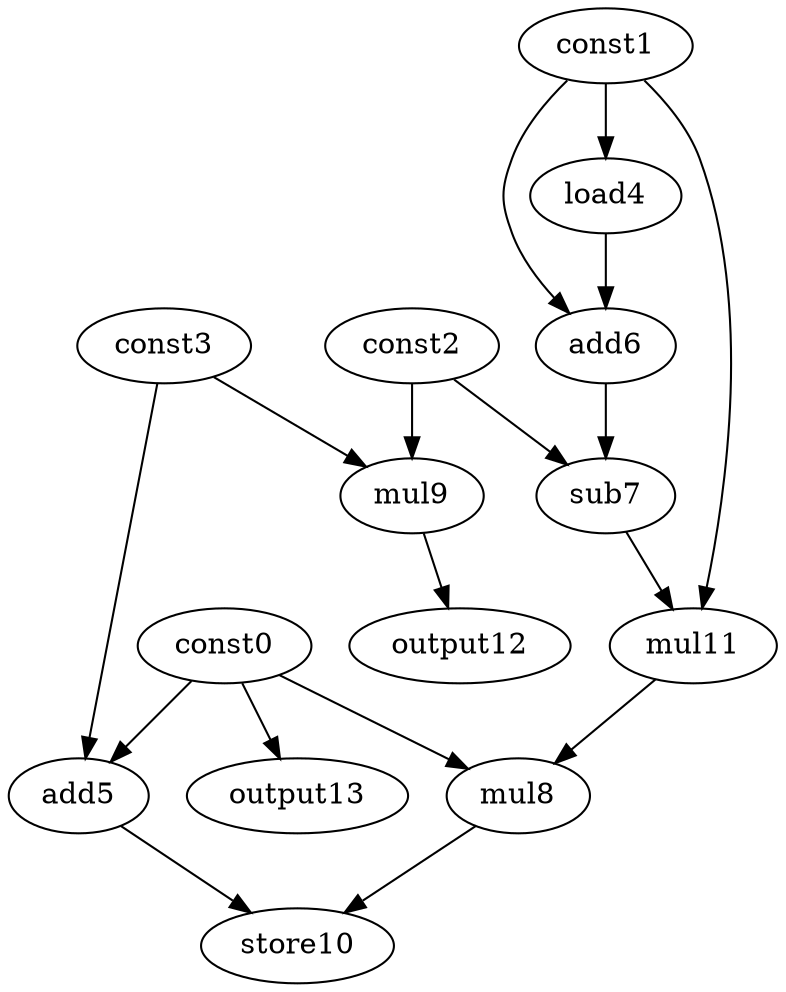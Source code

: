 digraph G { 
const0[opcode=const]; 
const1[opcode=const]; 
const2[opcode=const]; 
const3[opcode=const]; 
load4[opcode=load]; 
add5[opcode=add]; 
add6[opcode=add]; 
sub7[opcode=sub]; 
mul8[opcode=mul]; 
mul9[opcode=mul]; 
store10[opcode=store]; 
mul11[opcode=mul]; 
output12[opcode=output]; 
output13[opcode=output]; 
const1->load4[operand=0];
const0->add5[operand=0];
const3->add5[operand=1];
const2->mul9[operand=0];
const3->mul9[operand=1];
const0->output13[operand=0];
const1->add6[operand=0];
load4->add6[operand=1];
mul9->output12[operand=0];
const2->sub7[operand=0];
add6->sub7[operand=1];
sub7->mul11[operand=0];
const1->mul11[operand=1];
const0->mul8[operand=0];
mul11->mul8[operand=1];
mul8->store10[operand=0];
add5->store10[operand=1];
}
